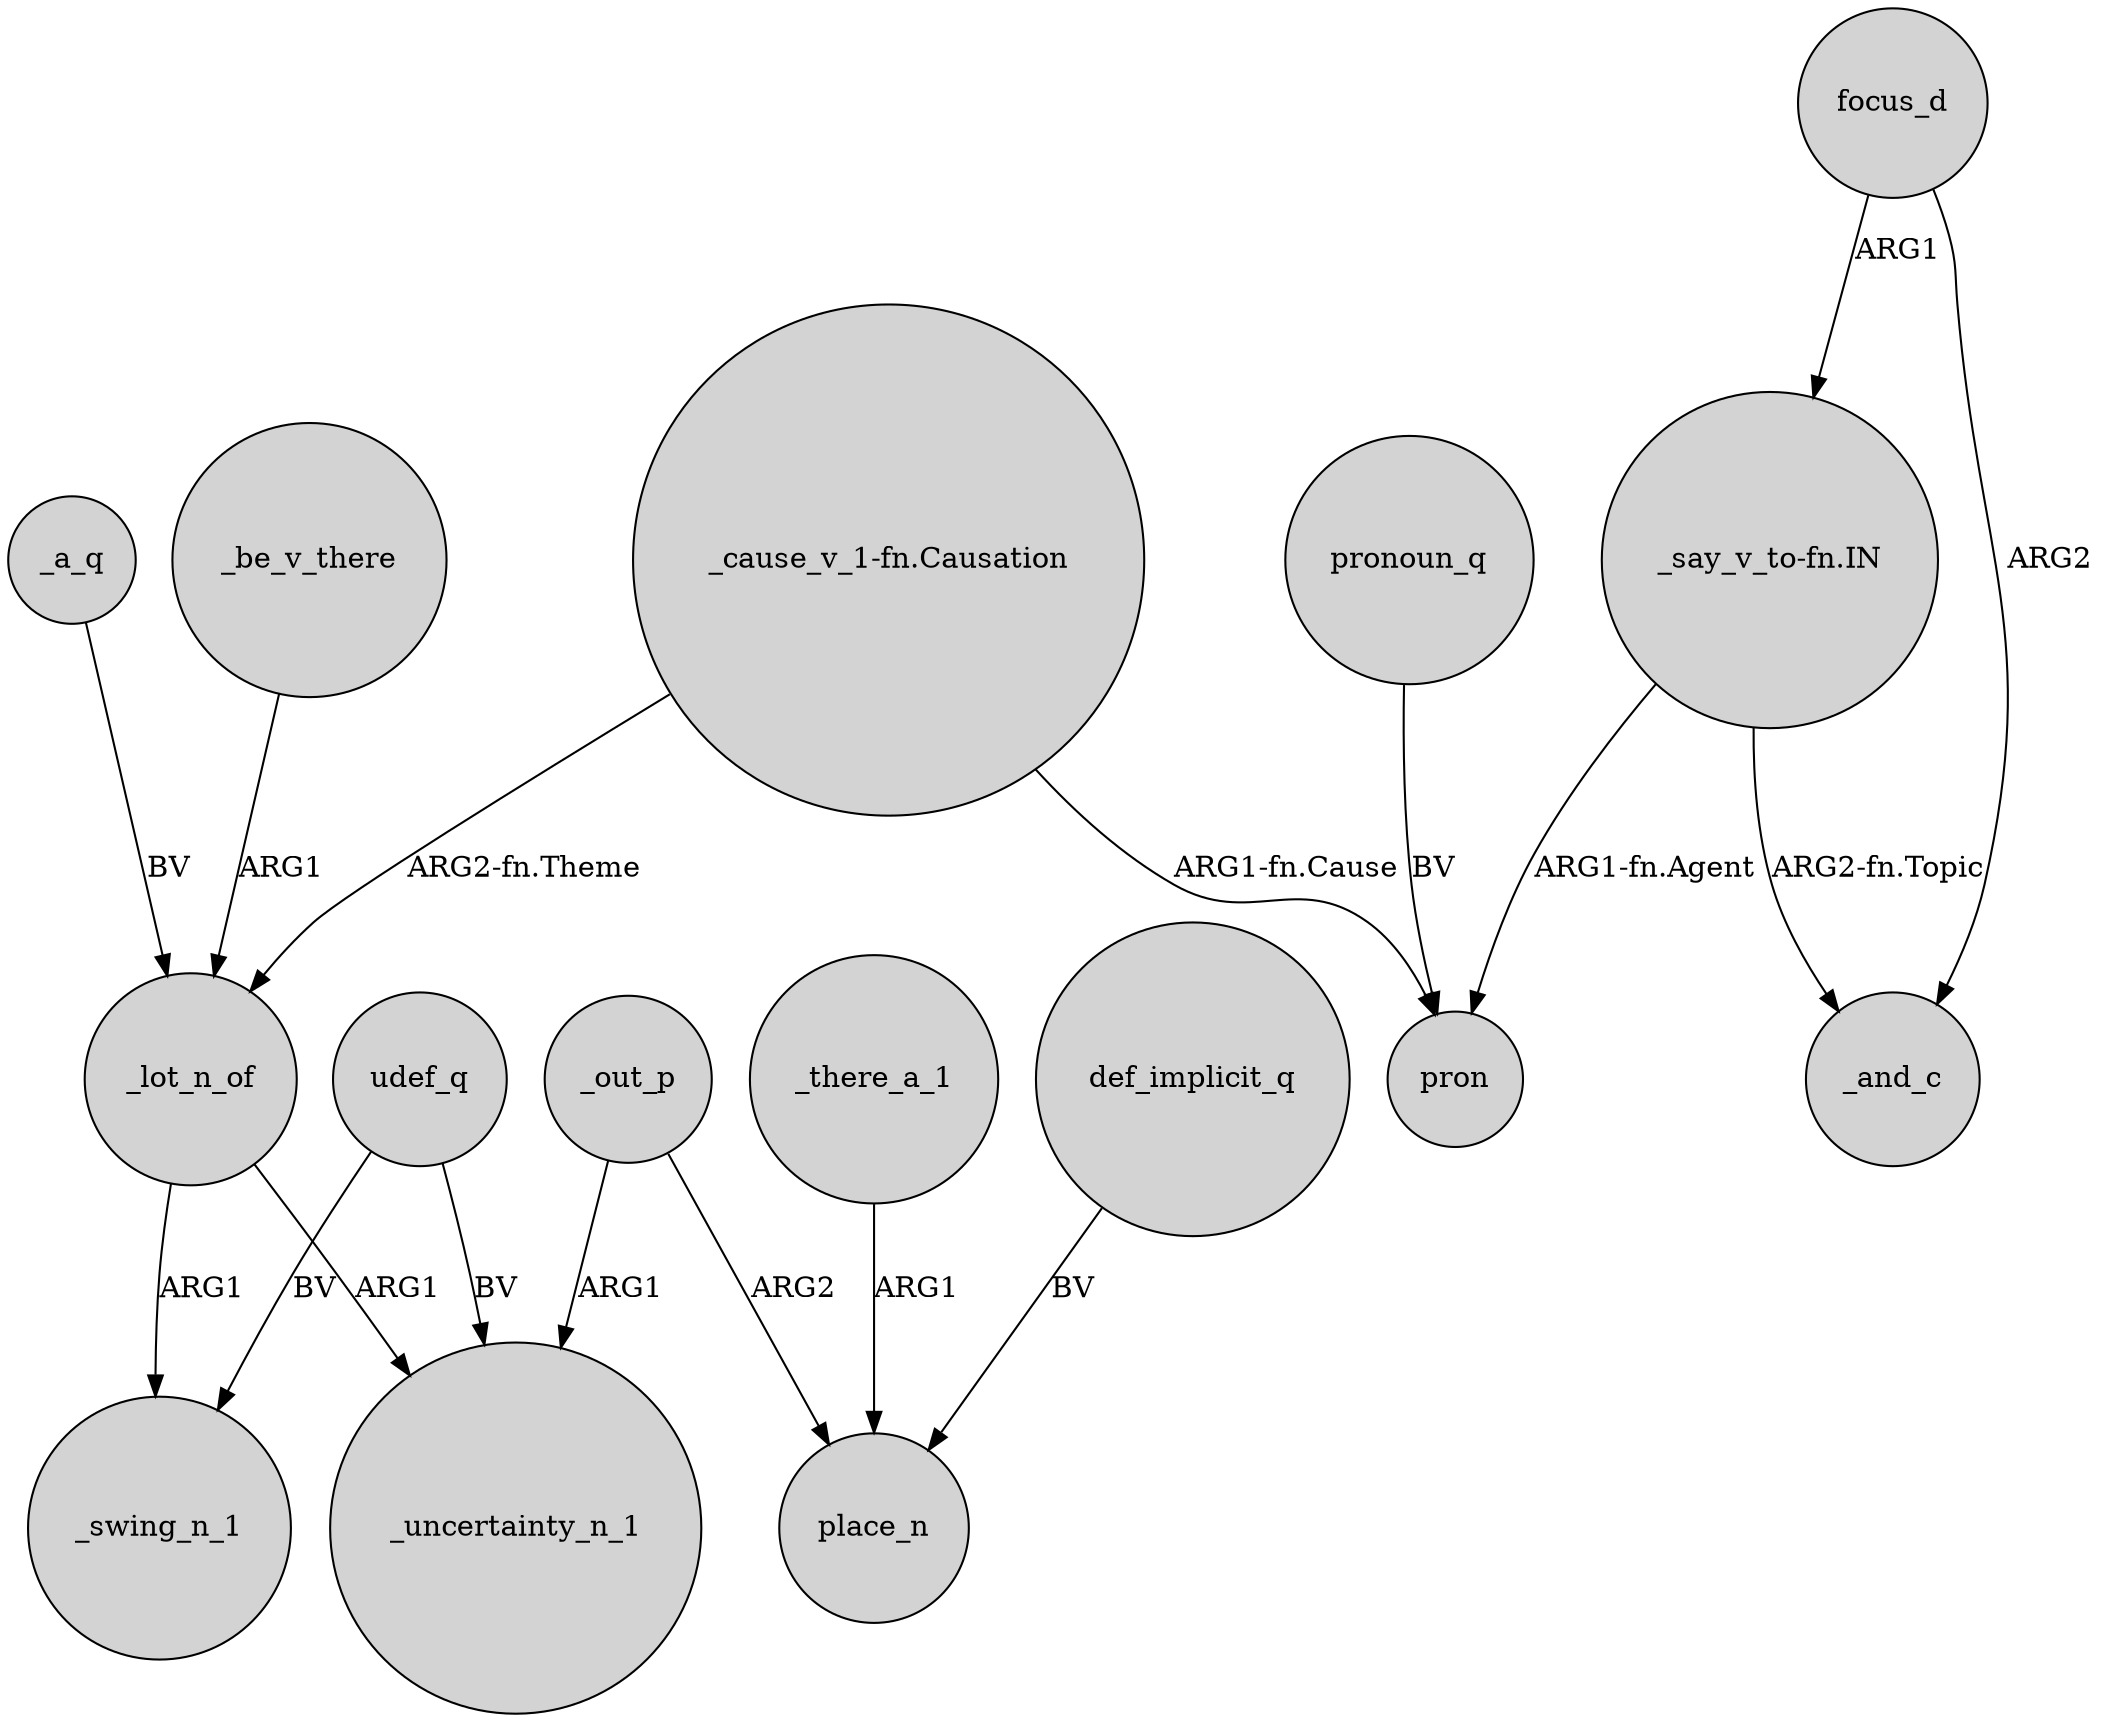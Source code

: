 digraph {
	node [shape=circle style=filled]
	_a_q -> _lot_n_of [label=BV]
	_out_p -> _uncertainty_n_1 [label=ARG1]
	udef_q -> _swing_n_1 [label=BV]
	def_implicit_q -> place_n [label=BV]
	"_cause_v_1-fn.Causation" -> _lot_n_of [label="ARG2-fn.Theme"]
	udef_q -> _uncertainty_n_1 [label=BV]
	"_cause_v_1-fn.Causation" -> pron [label="ARG1-fn.Cause"]
	_lot_n_of -> _swing_n_1 [label=ARG1]
	_out_p -> place_n [label=ARG2]
	focus_d -> _and_c [label=ARG2]
	_lot_n_of -> _uncertainty_n_1 [label=ARG1]
	"_say_v_to-fn.IN" -> _and_c [label="ARG2-fn.Topic"]
	_there_a_1 -> place_n [label=ARG1]
	focus_d -> "_say_v_to-fn.IN" [label=ARG1]
	_be_v_there -> _lot_n_of [label=ARG1]
	"_say_v_to-fn.IN" -> pron [label="ARG1-fn.Agent"]
	pronoun_q -> pron [label=BV]
}
